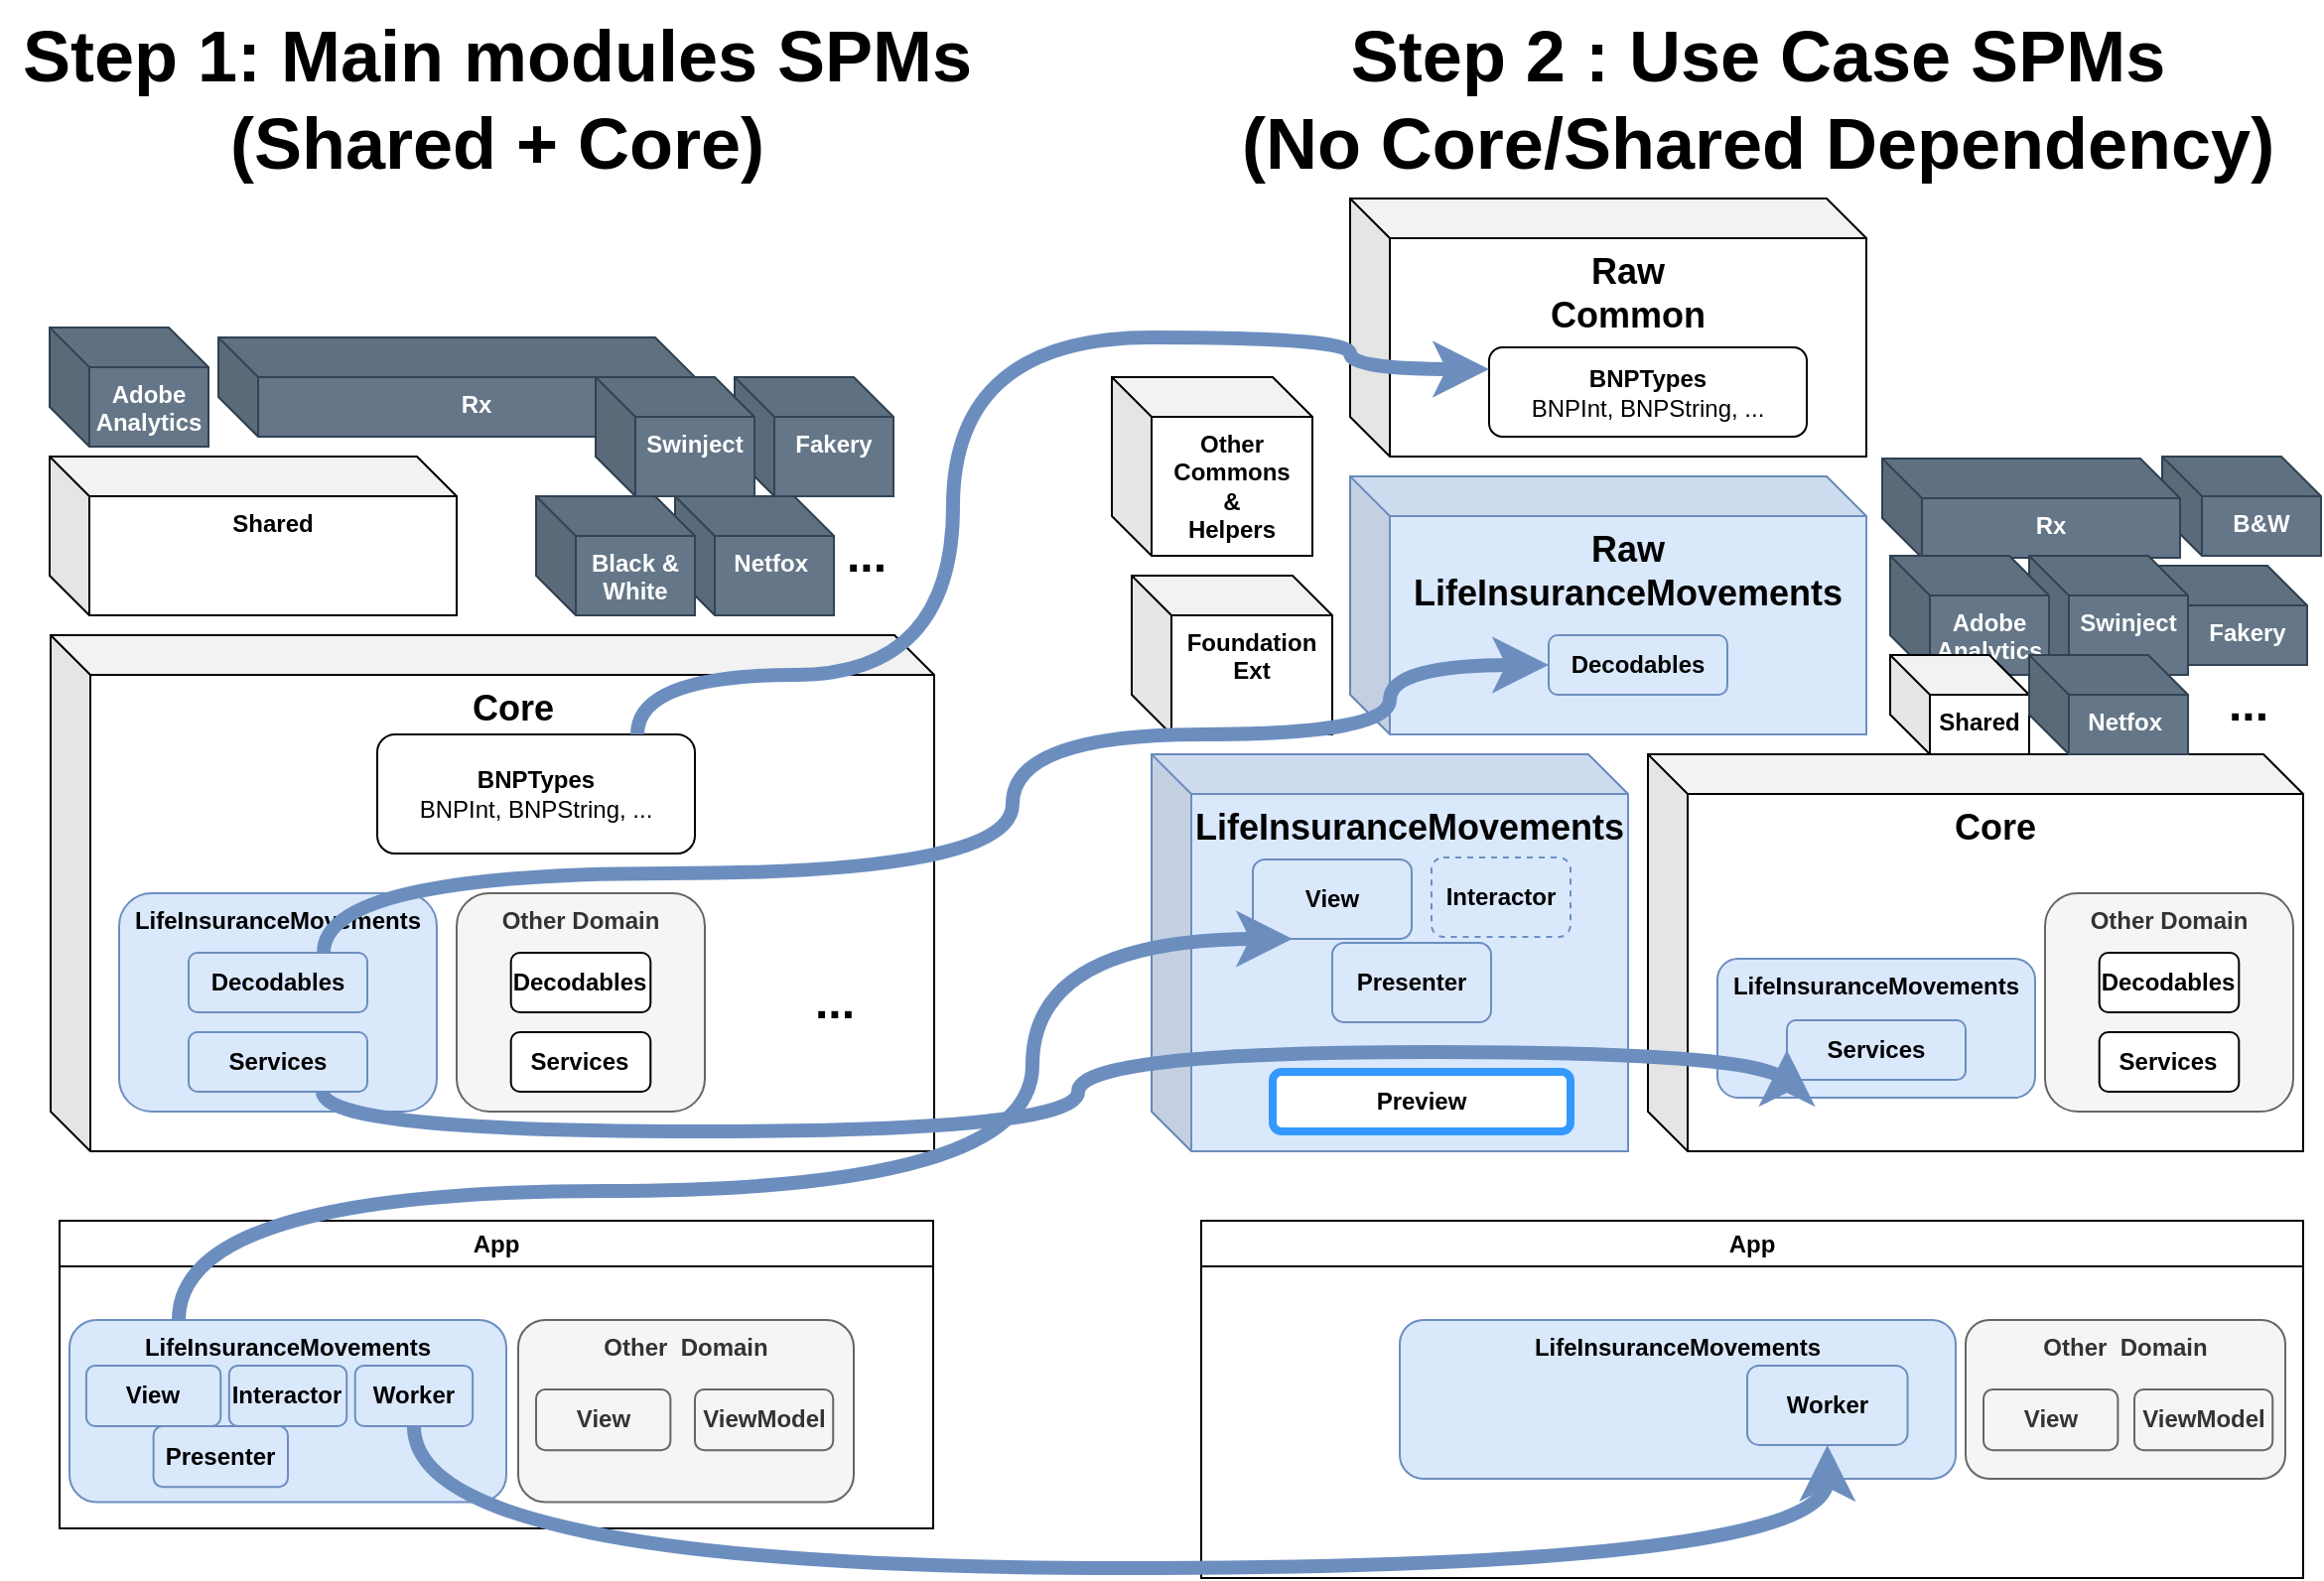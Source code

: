 <mxfile version="21.0.6" type="device"><diagram name="Page-1" id="2rVSWFyv-w5q4RjfNEYI"><mxGraphModel dx="1242" dy="804" grid="1" gridSize="10" guides="1" tooltips="1" connect="1" arrows="1" fold="1" page="1" pageScale="1" pageWidth="1169" pageHeight="827" math="0" shadow="0"><root><mxCell id="0"/><mxCell id="1" parent="0"/><mxCell id="vDDY4NqO_JPbpU6X4UUj-94" value="Other &amp;nbsp;Domain" style="rounded=1;whiteSpace=wrap;html=1;fillColor=#f5f5f5;strokeColor=#666666;fontStyle=1;verticalAlign=top;fontColor=#333333;" parent="1" vertex="1"><mxGeometry x="990" y="665" width="161" height="80" as="geometry"/></mxCell><mxCell id="QMyezmnacgOFtkvVjIX1-2" value="B&amp;amp;W" style="shape=cube;whiteSpace=wrap;html=1;boundedLbl=1;backgroundOutline=1;darkOpacity=0.05;darkOpacity2=0.1;horizontal=1;verticalAlign=top;fontStyle=1;fillColor=#647687;fontColor=#ffffff;strokeColor=#314354;" vertex="1" parent="1"><mxGeometry x="1089" y="230" width="80" height="50" as="geometry"/></mxCell><mxCell id="vDDY4NqO_JPbpU6X4UUj-17" value="Fakery" style="shape=cube;whiteSpace=wrap;html=1;boundedLbl=1;backgroundOutline=1;darkOpacity=0.05;darkOpacity2=0.1;horizontal=1;verticalAlign=top;fontStyle=1;fillColor=#647687;fontColor=#ffffff;strokeColor=#314354;" parent="1" vertex="1"><mxGeometry x="370" y="190" width="80" height="60" as="geometry"/></mxCell><mxCell id="vDDY4NqO_JPbpU6X4UUj-58" value="Rx" style="shape=cube;whiteSpace=wrap;html=1;boundedLbl=1;backgroundOutline=1;darkOpacity=0.05;darkOpacity2=0.1;horizontal=1;verticalAlign=top;fontStyle=1;fillColor=#647687;fontColor=#ffffff;strokeColor=#314354;" parent="1" vertex="1"><mxGeometry x="948" y="231" width="150" height="50" as="geometry"/></mxCell><mxCell id="vDDY4NqO_JPbpU6X4UUj-60" value="Fakery" style="shape=cube;whiteSpace=wrap;html=1;boundedLbl=1;backgroundOutline=1;darkOpacity=0.05;darkOpacity2=0.1;horizontal=1;verticalAlign=top;fontStyle=1;fillColor=#647687;fontColor=#ffffff;strokeColor=#314354;" parent="1" vertex="1"><mxGeometry x="1082" y="285" width="80" height="50" as="geometry"/></mxCell><mxCell id="vDDY4NqO_JPbpU6X4UUj-59" value="Swinject" style="shape=cube;whiteSpace=wrap;html=1;boundedLbl=1;backgroundOutline=1;darkOpacity=0.05;darkOpacity2=0.1;horizontal=1;verticalAlign=top;fontStyle=1;fillColor=#647687;fontColor=#ffffff;strokeColor=#314354;" parent="1" vertex="1"><mxGeometry x="1022" y="280" width="80" height="60" as="geometry"/></mxCell><mxCell id="vDDY4NqO_JPbpU6X4UUj-12" value="Adobe Analytics" style="shape=cube;whiteSpace=wrap;html=1;boundedLbl=1;backgroundOutline=1;darkOpacity=0.05;darkOpacity2=0.1;horizontal=1;verticalAlign=top;fontStyle=1;fillColor=#647687;fontColor=#ffffff;strokeColor=#314354;" parent="1" vertex="1"><mxGeometry x="25" y="165" width="80" height="60" as="geometry"/></mxCell><mxCell id="vDDY4NqO_JPbpU6X4UUj-1" value="Core" style="shape=cube;whiteSpace=wrap;html=1;boundedLbl=1;backgroundOutline=1;darkOpacity=0.05;darkOpacity2=0.1;horizontal=1;verticalAlign=top;fontStyle=1;fontSize=18;" parent="1" vertex="1"><mxGeometry x="25.5" y="320" width="445" height="260" as="geometry"/></mxCell><mxCell id="vDDY4NqO_JPbpU6X4UUj-2" value="Shared" style="shape=cube;whiteSpace=wrap;html=1;boundedLbl=1;backgroundOutline=1;darkOpacity=0.05;darkOpacity2=0.1;horizontal=1;verticalAlign=top;fontStyle=1" parent="1" vertex="1"><mxGeometry x="25" y="230" width="205" height="80" as="geometry"/></mxCell><mxCell id="vDDY4NqO_JPbpU6X4UUj-3" value="App" style="swimlane;whiteSpace=wrap;html=1;" parent="1" vertex="1"><mxGeometry x="30" y="615" width="440" height="155" as="geometry"/></mxCell><mxCell id="vDDY4NqO_JPbpU6X4UUj-30" value="" style="group" parent="vDDY4NqO_JPbpU6X4UUj-3" vertex="1" connectable="0"><mxGeometry x="5" y="50" width="220" height="130" as="geometry"/></mxCell><mxCell id="vDDY4NqO_JPbpU6X4UUj-31" value="LifeInsuranceMovements" style="rounded=1;whiteSpace=wrap;html=1;fillColor=#dae8fc;strokeColor=#6c8ebf;fontStyle=1;verticalAlign=top;" parent="vDDY4NqO_JPbpU6X4UUj-30" vertex="1"><mxGeometry width="220" height="91.765" as="geometry"/></mxCell><mxCell id="vDDY4NqO_JPbpU6X4UUj-13" value="&lt;b&gt;View&lt;/b&gt;&lt;br&gt;" style="rounded=1;whiteSpace=wrap;html=1;fillColor=#dae8fc;strokeColor=#6c8ebf;" parent="vDDY4NqO_JPbpU6X4UUj-30" vertex="1"><mxGeometry x="8.462" y="22.941" width="67.692" height="30.588" as="geometry"/></mxCell><mxCell id="vDDY4NqO_JPbpU6X4UUj-15" value="&lt;b&gt;Interactor&lt;/b&gt;&lt;br&gt;" style="rounded=1;whiteSpace=wrap;html=1;fillColor=#dae8fc;strokeColor=#6c8ebf;" parent="vDDY4NqO_JPbpU6X4UUj-30" vertex="1"><mxGeometry x="80.385" y="22.941" width="59.231" height="30.588" as="geometry"/></mxCell><mxCell id="vDDY4NqO_JPbpU6X4UUj-14" value="&lt;b&gt;Presenter&lt;/b&gt;&lt;br&gt;" style="rounded=1;whiteSpace=wrap;html=1;fillColor=#dae8fc;strokeColor=#6c8ebf;" parent="vDDY4NqO_JPbpU6X4UUj-30" vertex="1"><mxGeometry x="42.308" y="53.529" width="67.692" height="30.588" as="geometry"/></mxCell><mxCell id="vDDY4NqO_JPbpU6X4UUj-20" value="&lt;b&gt;Worker&lt;/b&gt;" style="rounded=1;whiteSpace=wrap;html=1;fillColor=#dae8fc;strokeColor=#6c8ebf;" parent="vDDY4NqO_JPbpU6X4UUj-30" vertex="1"><mxGeometry x="143.846" y="22.941" width="59.231" height="30.588" as="geometry"/></mxCell><mxCell id="QMyezmnacgOFtkvVjIX1-8" value="" style="group" vertex="1" connectable="0" parent="vDDY4NqO_JPbpU6X4UUj-3"><mxGeometry x="231" y="50" width="169" height="91.76" as="geometry"/></mxCell><mxCell id="vDDY4NqO_JPbpU6X4UUj-70" value="Other &amp;nbsp;Domain" style="rounded=1;whiteSpace=wrap;html=1;fillColor=#f5f5f5;strokeColor=#666666;fontStyle=1;verticalAlign=top;fontColor=#333333;" parent="QMyezmnacgOFtkvVjIX1-8" vertex="1"><mxGeometry width="169" height="91.76" as="geometry"/></mxCell><mxCell id="vDDY4NqO_JPbpU6X4UUj-71" value="&lt;b&gt;View&lt;/b&gt;&lt;br&gt;" style="rounded=1;whiteSpace=wrap;html=1;fillColor=#f5f5f5;strokeColor=#666666;fontColor=#333333;" parent="QMyezmnacgOFtkvVjIX1-8" vertex="1"><mxGeometry x="9.002" y="35.001" width="67.692" height="30.588" as="geometry"/></mxCell><mxCell id="vDDY4NqO_JPbpU6X4UUj-72" value="&lt;b&gt;ViewModel&lt;/b&gt;" style="rounded=1;whiteSpace=wrap;html=1;fillColor=#f5f5f5;strokeColor=#666666;fontColor=#333333;" parent="QMyezmnacgOFtkvVjIX1-8" vertex="1"><mxGeometry x="89" y="35" width="69.62" height="30.59" as="geometry"/></mxCell><mxCell id="vDDY4NqO_JPbpU6X4UUj-7" value="&lt;b&gt;BNPTypes&lt;/b&gt;&lt;br&gt;BNPInt, BNPString, ..." style="rounded=1;whiteSpace=wrap;html=1;" parent="1" vertex="1"><mxGeometry x="190" y="370" width="160" height="60" as="geometry"/></mxCell><mxCell id="vDDY4NqO_JPbpU6X4UUj-11" value="Rx" style="shape=cube;whiteSpace=wrap;html=1;boundedLbl=1;backgroundOutline=1;darkOpacity=0.05;darkOpacity2=0.1;horizontal=1;verticalAlign=top;fontStyle=1;fillColor=#647687;fontColor=#ffffff;strokeColor=#314354;" parent="1" vertex="1"><mxGeometry x="110" y="170" width="240" height="50" as="geometry"/></mxCell><mxCell id="vDDY4NqO_JPbpU6X4UUj-16" value="Swinject" style="shape=cube;whiteSpace=wrap;html=1;boundedLbl=1;backgroundOutline=1;darkOpacity=0.05;darkOpacity2=0.1;horizontal=1;verticalAlign=top;fontStyle=1;fillColor=#647687;fontColor=#ffffff;strokeColor=#314354;" parent="1" vertex="1"><mxGeometry x="300" y="190" width="80" height="60" as="geometry"/></mxCell><mxCell id="vDDY4NqO_JPbpU6X4UUj-18" value="Netfox&amp;nbsp;" style="shape=cube;whiteSpace=wrap;html=1;boundedLbl=1;backgroundOutline=1;darkOpacity=0.05;darkOpacity2=0.1;horizontal=1;verticalAlign=top;fontStyle=1;fillColor=#647687;fontColor=#ffffff;strokeColor=#314354;" parent="1" vertex="1"><mxGeometry x="340" y="250" width="80" height="60" as="geometry"/></mxCell><mxCell id="vDDY4NqO_JPbpU6X4UUj-19" value="..." style="text;html=1;align=center;verticalAlign=middle;resizable=0;points=[];autosize=1;strokeColor=none;fillColor=none;fontStyle=1;fontSize=24;" parent="1" vertex="1"><mxGeometry x="416" y="260" width="40" height="40" as="geometry"/></mxCell><mxCell id="vDDY4NqO_JPbpU6X4UUj-24" value="" style="group" parent="1" vertex="1" connectable="0"><mxGeometry x="230" y="450" width="125" height="110" as="geometry"/></mxCell><mxCell id="vDDY4NqO_JPbpU6X4UUj-25" value="Other Domain" style="rounded=1;whiteSpace=wrap;html=1;fillColor=#f5f5f5;fontColor=#333333;strokeColor=#666666;fontStyle=1;verticalAlign=top;" parent="vDDY4NqO_JPbpU6X4UUj-24" vertex="1"><mxGeometry width="125" height="110" as="geometry"/></mxCell><mxCell id="vDDY4NqO_JPbpU6X4UUj-26" value="&lt;b&gt;Decodables&lt;/b&gt;&lt;br&gt;" style="rounded=1;whiteSpace=wrap;html=1;" parent="vDDY4NqO_JPbpU6X4UUj-24" vertex="1"><mxGeometry x="27.344" y="30" width="70.312" height="30" as="geometry"/></mxCell><mxCell id="vDDY4NqO_JPbpU6X4UUj-27" value="&lt;b&gt;Services&lt;/b&gt;" style="rounded=1;whiteSpace=wrap;html=1;" parent="vDDY4NqO_JPbpU6X4UUj-24" vertex="1"><mxGeometry x="27.344" y="70" width="70.312" height="30" as="geometry"/></mxCell><mxCell id="vDDY4NqO_JPbpU6X4UUj-28" value="" style="group" parent="1" vertex="1" connectable="0"><mxGeometry x="60" y="450" width="160" height="110" as="geometry"/></mxCell><mxCell id="vDDY4NqO_JPbpU6X4UUj-21" value="LifeInsuranceMovements" style="rounded=1;whiteSpace=wrap;html=1;fillColor=#dae8fc;strokeColor=#6c8ebf;fontStyle=1;verticalAlign=top;" parent="vDDY4NqO_JPbpU6X4UUj-28" vertex="1"><mxGeometry width="160" height="110" as="geometry"/></mxCell><mxCell id="vDDY4NqO_JPbpU6X4UUj-5" value="&lt;b&gt;Decodables&lt;/b&gt;&lt;br&gt;" style="rounded=1;whiteSpace=wrap;html=1;fillColor=#dae8fc;strokeColor=#6c8ebf;" parent="vDDY4NqO_JPbpU6X4UUj-28" vertex="1"><mxGeometry x="35" y="30" width="90" height="30" as="geometry"/></mxCell><mxCell id="vDDY4NqO_JPbpU6X4UUj-22" value="&lt;b&gt;Services&lt;/b&gt;" style="rounded=1;whiteSpace=wrap;html=1;fillColor=#dae8fc;strokeColor=#6c8ebf;" parent="vDDY4NqO_JPbpU6X4UUj-28" vertex="1"><mxGeometry x="35" y="70" width="90" height="30" as="geometry"/></mxCell><mxCell id="vDDY4NqO_JPbpU6X4UUj-29" value="..." style="text;html=1;align=center;verticalAlign=middle;resizable=0;points=[];autosize=1;strokeColor=none;fillColor=none;fontStyle=1;fontSize=24;" parent="1" vertex="1"><mxGeometry x="400" y="485" width="40" height="40" as="geometry"/></mxCell><mxCell id="vDDY4NqO_JPbpU6X4UUj-34" value="LifeInsuranceMovements" style="shape=cube;whiteSpace=wrap;html=1;boundedLbl=1;backgroundOutline=1;darkOpacity=0.05;darkOpacity2=0.1;horizontal=1;verticalAlign=top;fontStyle=1;fontSize=18;fillColor=#dae8fc;strokeColor=#6c8ebf;" parent="1" vertex="1"><mxGeometry x="580" y="380" width="240" height="200" as="geometry"/></mxCell><mxCell id="vDDY4NqO_JPbpU6X4UUj-35" value="&lt;b&gt;View&lt;/b&gt;&lt;br&gt;" style="rounded=1;whiteSpace=wrap;html=1;fillColor=#dae8fc;strokeColor=#6c8ebf;" parent="1" vertex="1"><mxGeometry x="631" y="433" width="80" height="40" as="geometry"/></mxCell><mxCell id="vDDY4NqO_JPbpU6X4UUj-36" value="&lt;b&gt;Presenter&lt;/b&gt;&lt;br&gt;" style="rounded=1;whiteSpace=wrap;html=1;fillColor=#dae8fc;strokeColor=#6c8ebf;" parent="1" vertex="1"><mxGeometry x="671" y="475" width="80" height="40" as="geometry"/></mxCell><mxCell id="vDDY4NqO_JPbpU6X4UUj-37" value="&lt;b&gt;Interactor&lt;/b&gt;" style="rounded=1;whiteSpace=wrap;html=1;fillColor=#dae8fc;strokeColor=#6c8ebf;dashed=1;" parent="1" vertex="1"><mxGeometry x="721" y="432" width="70" height="40" as="geometry"/></mxCell><mxCell id="vDDY4NqO_JPbpU6X4UUj-38" value="&lt;b&gt;Preview&lt;/b&gt;" style="rounded=1;whiteSpace=wrap;html=1;strokeWidth=4;strokeColor=#3399FF;" parent="1" vertex="1"><mxGeometry x="641" y="540" width="150" height="30" as="geometry"/></mxCell><mxCell id="vDDY4NqO_JPbpU6X4UUj-39" value="Raw&lt;br&gt;LifeInsuranceMovements" style="shape=cube;whiteSpace=wrap;html=1;boundedLbl=1;backgroundOutline=1;darkOpacity=0.05;darkOpacity2=0.1;horizontal=1;verticalAlign=top;fontStyle=1;fontSize=18;fillColor=#dae8fc;strokeColor=#6c8ebf;" parent="1" vertex="1"><mxGeometry x="680" y="240" width="260" height="130" as="geometry"/></mxCell><mxCell id="vDDY4NqO_JPbpU6X4UUj-40" value="&lt;b&gt;Decodables&lt;/b&gt;&lt;br&gt;" style="rounded=1;whiteSpace=wrap;html=1;fillColor=#dae8fc;strokeColor=#6c8ebf;" parent="1" vertex="1"><mxGeometry x="780" y="320" width="90" height="30" as="geometry"/></mxCell><mxCell id="vDDY4NqO_JPbpU6X4UUj-42" value="Raw&lt;br&gt;Common" style="shape=cube;whiteSpace=wrap;html=1;boundedLbl=1;backgroundOutline=1;darkOpacity=0.05;darkOpacity2=0.1;horizontal=1;verticalAlign=top;fontStyle=1;fontSize=18;" parent="1" vertex="1"><mxGeometry x="680" y="100" width="260" height="130" as="geometry"/></mxCell><mxCell id="vDDY4NqO_JPbpU6X4UUj-43" value="&lt;b&gt;BNPTypes&lt;/b&gt;&lt;br&gt;BNPInt, BNPString, ..." style="rounded=1;whiteSpace=wrap;html=1;" parent="1" vertex="1"><mxGeometry x="750" y="175" width="160" height="45" as="geometry"/></mxCell><mxCell id="vDDY4NqO_JPbpU6X4UUj-44" value="Core" style="shape=cube;whiteSpace=wrap;html=1;boundedLbl=1;backgroundOutline=1;darkOpacity=0.05;darkOpacity2=0.1;horizontal=1;verticalAlign=top;fontStyle=1;fontSize=18;" parent="1" vertex="1"><mxGeometry x="830" y="380" width="330" height="200" as="geometry"/></mxCell><mxCell id="vDDY4NqO_JPbpU6X4UUj-49" value="App" style="swimlane;whiteSpace=wrap;html=1;" parent="1" vertex="1"><mxGeometry x="605" y="615" width="555" height="180" as="geometry"/></mxCell><mxCell id="vDDY4NqO_JPbpU6X4UUj-51" value="LifeInsuranceMovements" style="rounded=1;whiteSpace=wrap;html=1;fillColor=#dae8fc;strokeColor=#6c8ebf;fontStyle=1;verticalAlign=top;" parent="vDDY4NqO_JPbpU6X4UUj-49" vertex="1"><mxGeometry x="100" y="50" width="280" height="80" as="geometry"/></mxCell><mxCell id="vDDY4NqO_JPbpU6X4UUj-55" value="&lt;b&gt;Worker&lt;/b&gt;" style="rounded=1;whiteSpace=wrap;html=1;fillColor=#dae8fc;strokeColor=#6c8ebf;" parent="vDDY4NqO_JPbpU6X4UUj-49" vertex="1"><mxGeometry x="275.003" y="72.94" width="80.769" height="40" as="geometry"/></mxCell><mxCell id="vDDY4NqO_JPbpU6X4UUj-56" value="Adobe Analytics" style="shape=cube;whiteSpace=wrap;html=1;boundedLbl=1;backgroundOutline=1;darkOpacity=0.05;darkOpacity2=0.1;horizontal=1;verticalAlign=top;fontStyle=1;fillColor=#647687;fontColor=#ffffff;strokeColor=#314354;" parent="1" vertex="1"><mxGeometry x="952" y="280" width="80" height="60" as="geometry"/></mxCell><mxCell id="vDDY4NqO_JPbpU6X4UUj-57" value="Shared" style="shape=cube;whiteSpace=wrap;html=1;boundedLbl=1;backgroundOutline=1;darkOpacity=0.05;darkOpacity2=0.1;horizontal=1;verticalAlign=top;fontStyle=1;" parent="1" vertex="1"><mxGeometry x="952" y="330" width="70" height="50" as="geometry"/></mxCell><mxCell id="vDDY4NqO_JPbpU6X4UUj-61" value="Netfox&amp;nbsp;" style="shape=cube;whiteSpace=wrap;html=1;boundedLbl=1;backgroundOutline=1;darkOpacity=0.05;darkOpacity2=0.1;horizontal=1;verticalAlign=top;fontStyle=1;fillColor=#647687;fontColor=#ffffff;strokeColor=#314354;" parent="1" vertex="1"><mxGeometry x="1022" y="330" width="80" height="50" as="geometry"/></mxCell><mxCell id="vDDY4NqO_JPbpU6X4UUj-62" value="..." style="text;html=1;align=center;verticalAlign=middle;resizable=0;points=[];autosize=1;strokeColor=none;fillColor=none;fontStyle=1;fontSize=24;" parent="1" vertex="1"><mxGeometry x="1112" y="335" width="40" height="40" as="geometry"/></mxCell><mxCell id="vDDY4NqO_JPbpU6X4UUj-64" value="" style="group" parent="1" vertex="1" connectable="0"><mxGeometry x="1030" y="450" width="125" height="110" as="geometry"/></mxCell><mxCell id="vDDY4NqO_JPbpU6X4UUj-65" value="Other Domain" style="rounded=1;whiteSpace=wrap;html=1;fillColor=#f5f5f5;fontColor=#333333;strokeColor=#666666;fontStyle=1;verticalAlign=top;" parent="vDDY4NqO_JPbpU6X4UUj-64" vertex="1"><mxGeometry width="125" height="110" as="geometry"/></mxCell><mxCell id="vDDY4NqO_JPbpU6X4UUj-66" value="&lt;b&gt;Decodables&lt;/b&gt;&lt;br&gt;" style="rounded=1;whiteSpace=wrap;html=1;" parent="vDDY4NqO_JPbpU6X4UUj-64" vertex="1"><mxGeometry x="27.344" y="30" width="70.312" height="30" as="geometry"/></mxCell><mxCell id="vDDY4NqO_JPbpU6X4UUj-67" value="&lt;b&gt;Services&lt;/b&gt;" style="rounded=1;whiteSpace=wrap;html=1;" parent="vDDY4NqO_JPbpU6X4UUj-64" vertex="1"><mxGeometry x="27.344" y="70" width="70.312" height="30" as="geometry"/></mxCell><mxCell id="vDDY4NqO_JPbpU6X4UUj-84" value="..." style="text;html=1;align=center;verticalAlign=middle;resizable=0;points=[];autosize=1;strokeColor=none;fillColor=none;fontStyle=1;fontSize=24;" parent="1" vertex="1"><mxGeometry x="910" y="490" width="40" height="40" as="geometry"/></mxCell><mxCell id="vDDY4NqO_JPbpU6X4UUj-86" value="&lt;font style=&quot;font-size: 36px;&quot;&gt;&lt;b&gt;Step 1: Main modules SPMs &lt;br&gt;(Shared + Core)&lt;/b&gt;&lt;/font&gt;" style="text;html=1;align=center;verticalAlign=middle;resizable=0;points=[];autosize=1;strokeColor=none;fillColor=none;" parent="1" vertex="1"><mxGeometry width="500" height="100" as="geometry"/></mxCell><mxCell id="vDDY4NqO_JPbpU6X4UUj-87" value="&lt;font style=&quot;font-size: 36px;&quot;&gt;&lt;b&gt;Step 2 : Use Case SPMs &lt;br&gt;(No Core/Shared Dependency)&lt;/b&gt;&lt;/font&gt;" style="text;html=1;align=center;verticalAlign=middle;resizable=0;points=[];autosize=1;strokeColor=none;fillColor=none;" parent="1" vertex="1"><mxGeometry x="615" width="540" height="100" as="geometry"/></mxCell><mxCell id="vDDY4NqO_JPbpU6X4UUj-97" value="Foundation&lt;br&gt;Ext" style="shape=cube;whiteSpace=wrap;html=1;boundedLbl=1;backgroundOutline=1;darkOpacity=0.05;darkOpacity2=0.1;horizontal=1;verticalAlign=top;fontStyle=1" parent="1" vertex="1"><mxGeometry x="570" y="290" width="101" height="80" as="geometry"/></mxCell><mxCell id="vDDY4NqO_JPbpU6X4UUj-98" value="Other&lt;br&gt;Commons&lt;br&gt;&amp;amp;&lt;br&gt;Helpers" style="shape=cube;whiteSpace=wrap;html=1;boundedLbl=1;backgroundOutline=1;darkOpacity=0.05;darkOpacity2=0.1;horizontal=1;verticalAlign=top;fontStyle=1" parent="1" vertex="1"><mxGeometry x="560" y="190" width="101" height="90" as="geometry"/></mxCell><mxCell id="QMyezmnacgOFtkvVjIX1-1" value="Black &amp;amp; White&lt;br&gt;" style="shape=cube;whiteSpace=wrap;html=1;boundedLbl=1;backgroundOutline=1;darkOpacity=0.05;darkOpacity2=0.1;horizontal=1;verticalAlign=top;fontStyle=1;fillColor=#647687;fontColor=#ffffff;strokeColor=#314354;" vertex="1" parent="1"><mxGeometry x="270" y="250" width="80" height="60" as="geometry"/></mxCell><mxCell id="QMyezmnacgOFtkvVjIX1-15" style="edgeStyle=orthogonalEdgeStyle;rounded=0;orthogonalLoop=1;jettySize=auto;html=1;exitX=0.75;exitY=0;exitDx=0;exitDy=0;entryX=0;entryY=0.5;entryDx=0;entryDy=0;curved=1;fillColor=#dae8fc;strokeColor=#6c8ebf;strokeWidth=7;" edge="1" parent="1"><mxGeometry relative="1" as="geometry"><mxPoint x="163" y="480" as="sourcePoint"/><mxPoint x="780" y="335" as="targetPoint"/><Array as="points"><mxPoint x="163" y="440"/><mxPoint x="510" y="440"/><mxPoint x="510" y="370"/><mxPoint x="700" y="370"/><mxPoint x="700" y="335"/></Array></mxGeometry></mxCell><mxCell id="QMyezmnacgOFtkvVjIX1-16" style="edgeStyle=orthogonalEdgeStyle;rounded=0;orthogonalLoop=1;jettySize=auto;html=1;exitX=0.819;exitY=0;exitDx=0;exitDy=0;entryX=0;entryY=0.25;entryDx=0;entryDy=0;curved=1;fillColor=#dae8fc;strokeColor=#6c8ebf;strokeWidth=7;exitPerimeter=0;" edge="1" parent="1"><mxGeometry relative="1" as="geometry"><mxPoint x="321" y="370" as="sourcePoint"/><mxPoint x="750" y="186" as="targetPoint"/><Array as="points"><mxPoint x="321" y="340"/><mxPoint x="480" y="340"/><mxPoint x="480" y="170"/><mxPoint x="680" y="170"/><mxPoint x="680" y="186"/></Array></mxGeometry></mxCell><mxCell id="QMyezmnacgOFtkvVjIX1-17" style="edgeStyle=orthogonalEdgeStyle;rounded=0;orthogonalLoop=1;jettySize=auto;html=1;exitX=0.5;exitY=1;exitDx=0;exitDy=0;entryX=0.5;entryY=1;entryDx=0;entryDy=0;curved=1;fillColor=#dae8fc;strokeColor=#6c8ebf;strokeWidth=7;" edge="1" parent="1" source="vDDY4NqO_JPbpU6X4UUj-20" target="vDDY4NqO_JPbpU6X4UUj-55"><mxGeometry relative="1" as="geometry"><mxPoint x="322" y="792.5" as="sourcePoint"/><mxPoint x="751" y="608.5" as="targetPoint"/><Array as="points"><mxPoint x="209" y="790"/><mxPoint x="920" y="790"/></Array></mxGeometry></mxCell><mxCell id="QMyezmnacgOFtkvVjIX1-18" style="edgeStyle=orthogonalEdgeStyle;rounded=0;orthogonalLoop=1;jettySize=auto;html=1;exitX=0.25;exitY=0;exitDx=0;exitDy=0;entryX=0.25;entryY=1;entryDx=0;entryDy=0;curved=1;fillColor=#dae8fc;strokeColor=#6c8ebf;strokeWidth=7;" edge="1" parent="1" source="vDDY4NqO_JPbpU6X4UUj-31" target="vDDY4NqO_JPbpU6X4UUj-35"><mxGeometry relative="1" as="geometry"><mxPoint x="103" y="479" as="sourcePoint"/><mxPoint x="605" y="495" as="targetPoint"/><Array as="points"><mxPoint x="90" y="600"/><mxPoint x="520" y="600"/><mxPoint x="520" y="473"/></Array></mxGeometry></mxCell><mxCell id="QMyezmnacgOFtkvVjIX1-20" value="" style="group" vertex="1" connectable="0" parent="1"><mxGeometry x="865" y="490" width="160" height="70" as="geometry"/></mxCell><mxCell id="vDDY4NqO_JPbpU6X4UUj-89" value="LifeInsuranceMovements" style="rounded=1;whiteSpace=wrap;html=1;fillColor=#dae8fc;strokeColor=#6c8ebf;fontStyle=1;verticalAlign=top;" parent="QMyezmnacgOFtkvVjIX1-20" vertex="1"><mxGeometry y="-7" width="160" height="70" as="geometry"/></mxCell><mxCell id="vDDY4NqO_JPbpU6X4UUj-91" value="&lt;b&gt;Services&lt;/b&gt;" style="rounded=1;whiteSpace=wrap;html=1;fillColor=#dae8fc;strokeColor=#6c8ebf;" parent="QMyezmnacgOFtkvVjIX1-20" vertex="1"><mxGeometry x="35" y="24" width="90" height="30" as="geometry"/></mxCell><mxCell id="QMyezmnacgOFtkvVjIX1-19" style="edgeStyle=orthogonalEdgeStyle;rounded=0;orthogonalLoop=1;jettySize=auto;html=1;exitX=0.75;exitY=1;exitDx=0;exitDy=0;entryX=0;entryY=0.5;entryDx=0;entryDy=0;curved=1;fillColor=#dae8fc;strokeColor=#6c8ebf;strokeWidth=7;" edge="1" parent="1" source="vDDY4NqO_JPbpU6X4UUj-22" target="vDDY4NqO_JPbpU6X4UUj-91"><mxGeometry relative="1" as="geometry"><mxPoint x="448" y="530" as="sourcePoint"/><mxPoint x="950" y="546" as="targetPoint"/><Array as="points"><mxPoint x="163" y="570"/><mxPoint x="543" y="570"/><mxPoint x="543" y="530"/><mxPoint x="900" y="530"/></Array></mxGeometry></mxCell><mxCell id="vDDY4NqO_JPbpU6X4UUj-93" value="" style="group" parent="1" vertex="1" connectable="0"><mxGeometry x="925" y="665" width="226" height="130" as="geometry"/></mxCell><mxCell id="vDDY4NqO_JPbpU6X4UUj-95" value="&lt;b&gt;View&lt;/b&gt;&lt;br&gt;" style="rounded=1;whiteSpace=wrap;html=1;fillColor=#f5f5f5;strokeColor=#666666;fontColor=#333333;" parent="vDDY4NqO_JPbpU6X4UUj-93" vertex="1"><mxGeometry x="74.002" y="35.001" width="67.692" height="30.588" as="geometry"/></mxCell><mxCell id="vDDY4NqO_JPbpU6X4UUj-96" value="&lt;b&gt;ViewModel&lt;/b&gt;" style="rounded=1;whiteSpace=wrap;html=1;fillColor=#f5f5f5;strokeColor=#666666;fontColor=#333333;" parent="vDDY4NqO_JPbpU6X4UUj-93" vertex="1"><mxGeometry x="150" y="35" width="69.62" height="30.59" as="geometry"/></mxCell></root></mxGraphModel></diagram></mxfile>